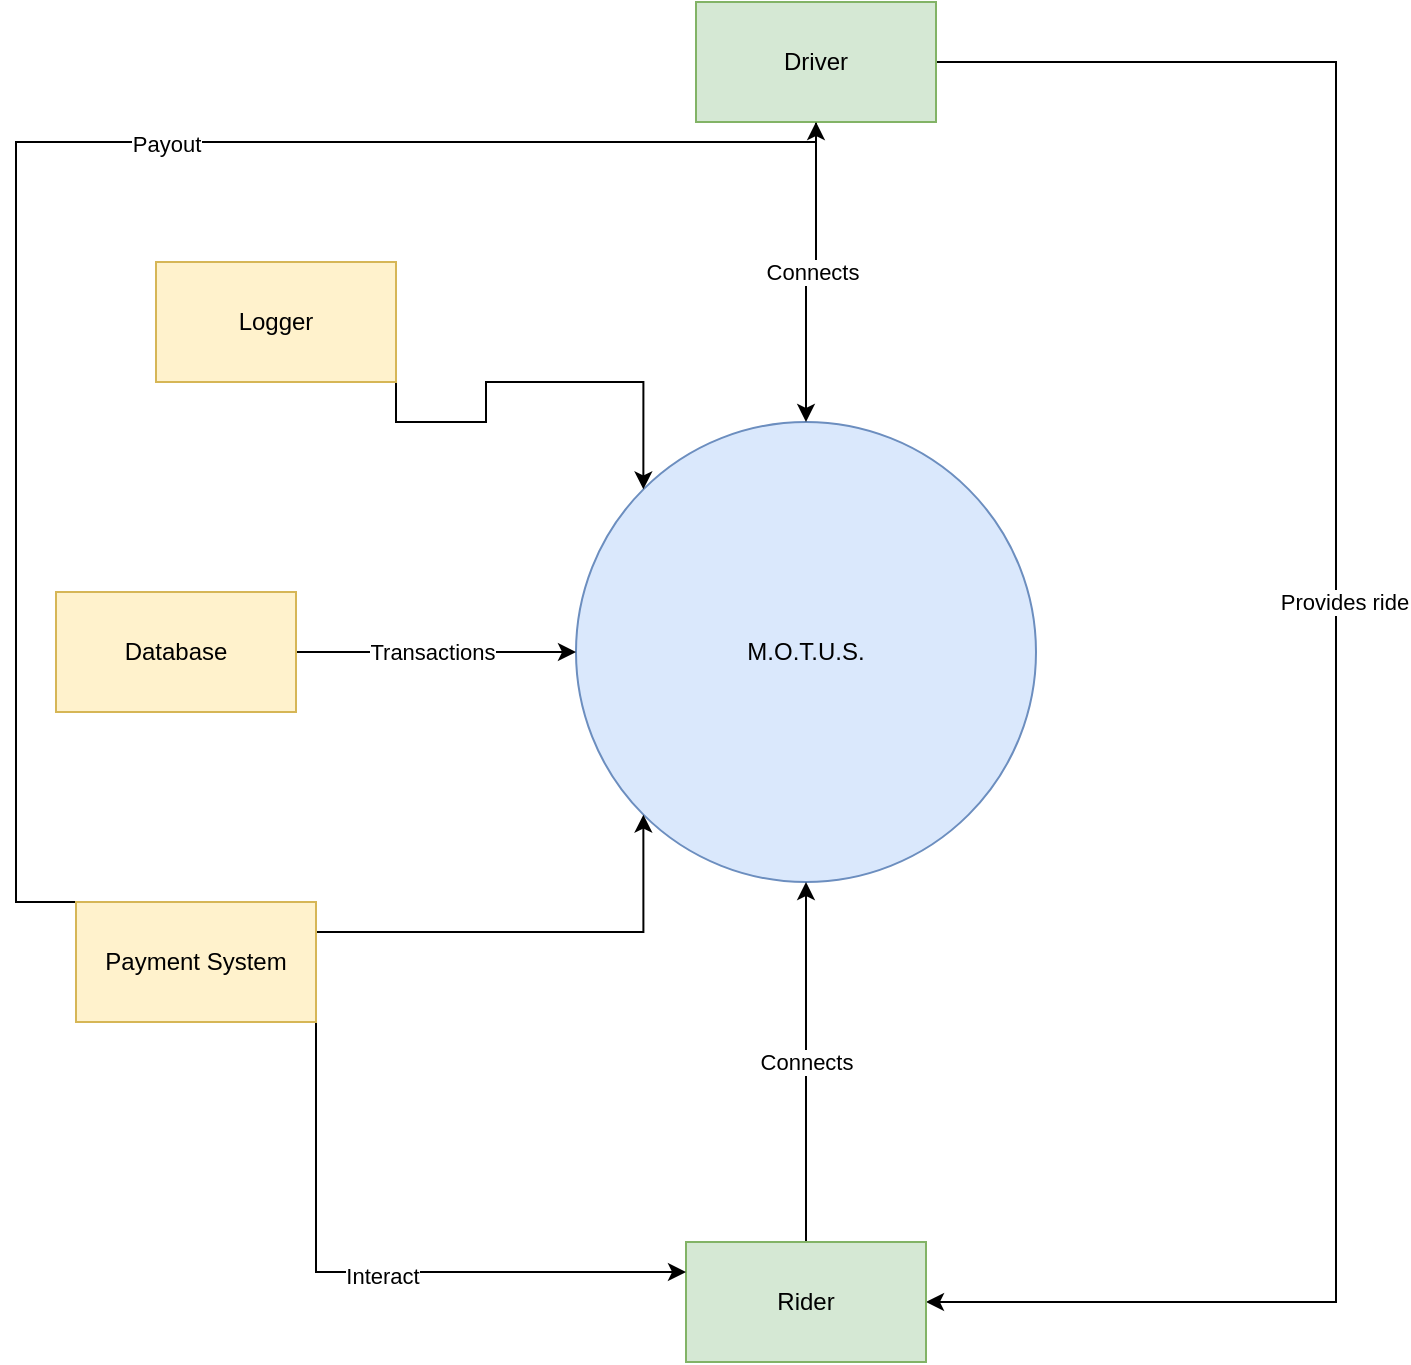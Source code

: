 <mxfile version="22.1.16" type="github">
  <diagram name="Page-1" id="GqGvQxFNgPvxc8cYFPhT">
    <mxGraphModel dx="1431" dy="930" grid="1" gridSize="10" guides="1" tooltips="1" connect="1" arrows="1" fold="1" page="1" pageScale="1" pageWidth="850" pageHeight="1100" math="0" shadow="0">
      <root>
        <mxCell id="0" />
        <mxCell id="1" parent="0" />
        <mxCell id="EaYA7n-h-W360lJu-BY4-1" value="M.O.T.U.S." style="ellipse;whiteSpace=wrap;html=1;aspect=fixed;fillColor=#dae8fc;movable=1;resizable=1;rotatable=1;deletable=1;editable=1;locked=0;connectable=1;strokeColor=#6c8ebf;" parent="1" vertex="1">
          <mxGeometry x="310" y="400" width="230" height="230" as="geometry" />
        </mxCell>
        <mxCell id="TUEdhcyqdF4xune_vlGw-5" value="Connects" style="edgeStyle=orthogonalEdgeStyle;rounded=0;orthogonalLoop=1;jettySize=auto;html=1;exitX=0.5;exitY=1;exitDx=0;exitDy=0;" parent="1" source="TUEdhcyqdF4xune_vlGw-1" target="EaYA7n-h-W360lJu-BY4-1" edge="1">
          <mxGeometry relative="1" as="geometry" />
        </mxCell>
        <mxCell id="TUEdhcyqdF4xune_vlGw-7" style="edgeStyle=orthogonalEdgeStyle;rounded=0;orthogonalLoop=1;jettySize=auto;html=1;exitX=1;exitY=0.5;exitDx=0;exitDy=0;entryX=1;entryY=0.5;entryDx=0;entryDy=0;" parent="1" source="TUEdhcyqdF4xune_vlGw-1" target="TUEdhcyqdF4xune_vlGw-2" edge="1">
          <mxGeometry relative="1" as="geometry">
            <Array as="points">
              <mxPoint x="690" y="220" />
              <mxPoint x="690" y="840" />
            </Array>
          </mxGeometry>
        </mxCell>
        <mxCell id="TUEdhcyqdF4xune_vlGw-8" value="Provides ride" style="edgeLabel;html=1;align=center;verticalAlign=middle;resizable=0;points=[];" parent="TUEdhcyqdF4xune_vlGw-7" vertex="1" connectable="0">
          <mxGeometry x="-0.083" y="4" relative="1" as="geometry">
            <mxPoint as="offset" />
          </mxGeometry>
        </mxCell>
        <mxCell id="TUEdhcyqdF4xune_vlGw-1" value="Driver" style="rounded=0;whiteSpace=wrap;html=1;fillColor=#d5e8d4;strokeColor=#82b366;" parent="1" vertex="1">
          <mxGeometry x="370" y="190" width="120" height="60" as="geometry" />
        </mxCell>
        <mxCell id="TUEdhcyqdF4xune_vlGw-6" value="Connects" style="edgeStyle=orthogonalEdgeStyle;rounded=0;orthogonalLoop=1;jettySize=auto;html=1;exitX=0.5;exitY=0;exitDx=0;exitDy=0;" parent="1" source="TUEdhcyqdF4xune_vlGw-2" target="EaYA7n-h-W360lJu-BY4-1" edge="1">
          <mxGeometry relative="1" as="geometry" />
        </mxCell>
        <mxCell id="TUEdhcyqdF4xune_vlGw-2" value="Rider" style="rounded=0;whiteSpace=wrap;html=1;fillColor=#d5e8d4;strokeColor=#82b366;" parent="1" vertex="1">
          <mxGeometry x="365" y="810" width="120" height="60" as="geometry" />
        </mxCell>
        <mxCell id="TUEdhcyqdF4xune_vlGw-10" style="edgeStyle=orthogonalEdgeStyle;rounded=0;orthogonalLoop=1;jettySize=auto;html=1;exitX=1;exitY=0.5;exitDx=0;exitDy=0;entryX=0;entryY=0.5;entryDx=0;entryDy=0;" parent="1" source="TUEdhcyqdF4xune_vlGw-9" target="EaYA7n-h-W360lJu-BY4-1" edge="1">
          <mxGeometry relative="1" as="geometry" />
        </mxCell>
        <mxCell id="TUEdhcyqdF4xune_vlGw-11" value="Transactions" style="edgeLabel;html=1;align=center;verticalAlign=middle;resizable=0;points=[];" parent="TUEdhcyqdF4xune_vlGw-10" vertex="1" connectable="0">
          <mxGeometry x="0.035" y="-5" relative="1" as="geometry">
            <mxPoint x="-5" y="-5" as="offset" />
          </mxGeometry>
        </mxCell>
        <mxCell id="TUEdhcyqdF4xune_vlGw-9" value="Database" style="rounded=0;whiteSpace=wrap;html=1;fillColor=#fff2cc;strokeColor=#d6b656;" parent="1" vertex="1">
          <mxGeometry x="50" y="485" width="120" height="60" as="geometry" />
        </mxCell>
        <mxCell id="TUEdhcyqdF4xune_vlGw-13" style="edgeStyle=orthogonalEdgeStyle;rounded=0;orthogonalLoop=1;jettySize=auto;html=1;exitX=1;exitY=1;exitDx=0;exitDy=0;entryX=0;entryY=0;entryDx=0;entryDy=0;" parent="1" source="TUEdhcyqdF4xune_vlGw-12" target="EaYA7n-h-W360lJu-BY4-1" edge="1">
          <mxGeometry relative="1" as="geometry" />
        </mxCell>
        <mxCell id="TUEdhcyqdF4xune_vlGw-12" value="Logger" style="rounded=0;whiteSpace=wrap;html=1;fillColor=#fff2cc;strokeColor=#d6b656;" parent="1" vertex="1">
          <mxGeometry x="100" y="320" width="120" height="60" as="geometry" />
        </mxCell>
        <mxCell id="TUEdhcyqdF4xune_vlGw-16" style="edgeStyle=orthogonalEdgeStyle;rounded=0;orthogonalLoop=1;jettySize=auto;html=1;exitX=1;exitY=0.25;exitDx=0;exitDy=0;entryX=0;entryY=1;entryDx=0;entryDy=0;" parent="1" source="TUEdhcyqdF4xune_vlGw-15" target="EaYA7n-h-W360lJu-BY4-1" edge="1">
          <mxGeometry relative="1" as="geometry" />
        </mxCell>
        <mxCell id="TUEdhcyqdF4xune_vlGw-17" style="edgeStyle=orthogonalEdgeStyle;rounded=0;orthogonalLoop=1;jettySize=auto;html=1;exitX=1;exitY=1;exitDx=0;exitDy=0;entryX=0;entryY=0.25;entryDx=0;entryDy=0;" parent="1" source="TUEdhcyqdF4xune_vlGw-15" target="TUEdhcyqdF4xune_vlGw-2" edge="1">
          <mxGeometry relative="1" as="geometry" />
        </mxCell>
        <mxCell id="TUEdhcyqdF4xune_vlGw-19" value="Interact" style="edgeLabel;html=1;align=center;verticalAlign=middle;resizable=0;points=[];" parent="TUEdhcyqdF4xune_vlGw-17" vertex="1" connectable="0">
          <mxGeometry x="0.019" y="-2" relative="1" as="geometry">
            <mxPoint as="offset" />
          </mxGeometry>
        </mxCell>
        <mxCell id="TUEdhcyqdF4xune_vlGw-18" style="edgeStyle=orthogonalEdgeStyle;rounded=0;orthogonalLoop=1;jettySize=auto;html=1;exitX=1;exitY=0;exitDx=0;exitDy=0;" parent="1" source="TUEdhcyqdF4xune_vlGw-15" target="TUEdhcyqdF4xune_vlGw-1" edge="1">
          <mxGeometry relative="1" as="geometry">
            <Array as="points">
              <mxPoint x="30" y="640" />
              <mxPoint x="30" y="260" />
              <mxPoint x="430" y="260" />
            </Array>
          </mxGeometry>
        </mxCell>
        <mxCell id="TUEdhcyqdF4xune_vlGw-20" value="Payout" style="edgeLabel;html=1;align=center;verticalAlign=middle;resizable=0;points=[];" parent="TUEdhcyqdF4xune_vlGw-18" vertex="1" connectable="0">
          <mxGeometry x="0.287" y="-1" relative="1" as="geometry">
            <mxPoint as="offset" />
          </mxGeometry>
        </mxCell>
        <mxCell id="TUEdhcyqdF4xune_vlGw-15" value="&lt;div&gt;Payment System&lt;/div&gt;" style="rounded=0;whiteSpace=wrap;html=1;fillColor=#fff2cc;strokeColor=#d6b656;" parent="1" vertex="1">
          <mxGeometry x="60" y="640" width="120" height="60" as="geometry" />
        </mxCell>
      </root>
    </mxGraphModel>
  </diagram>
</mxfile>
